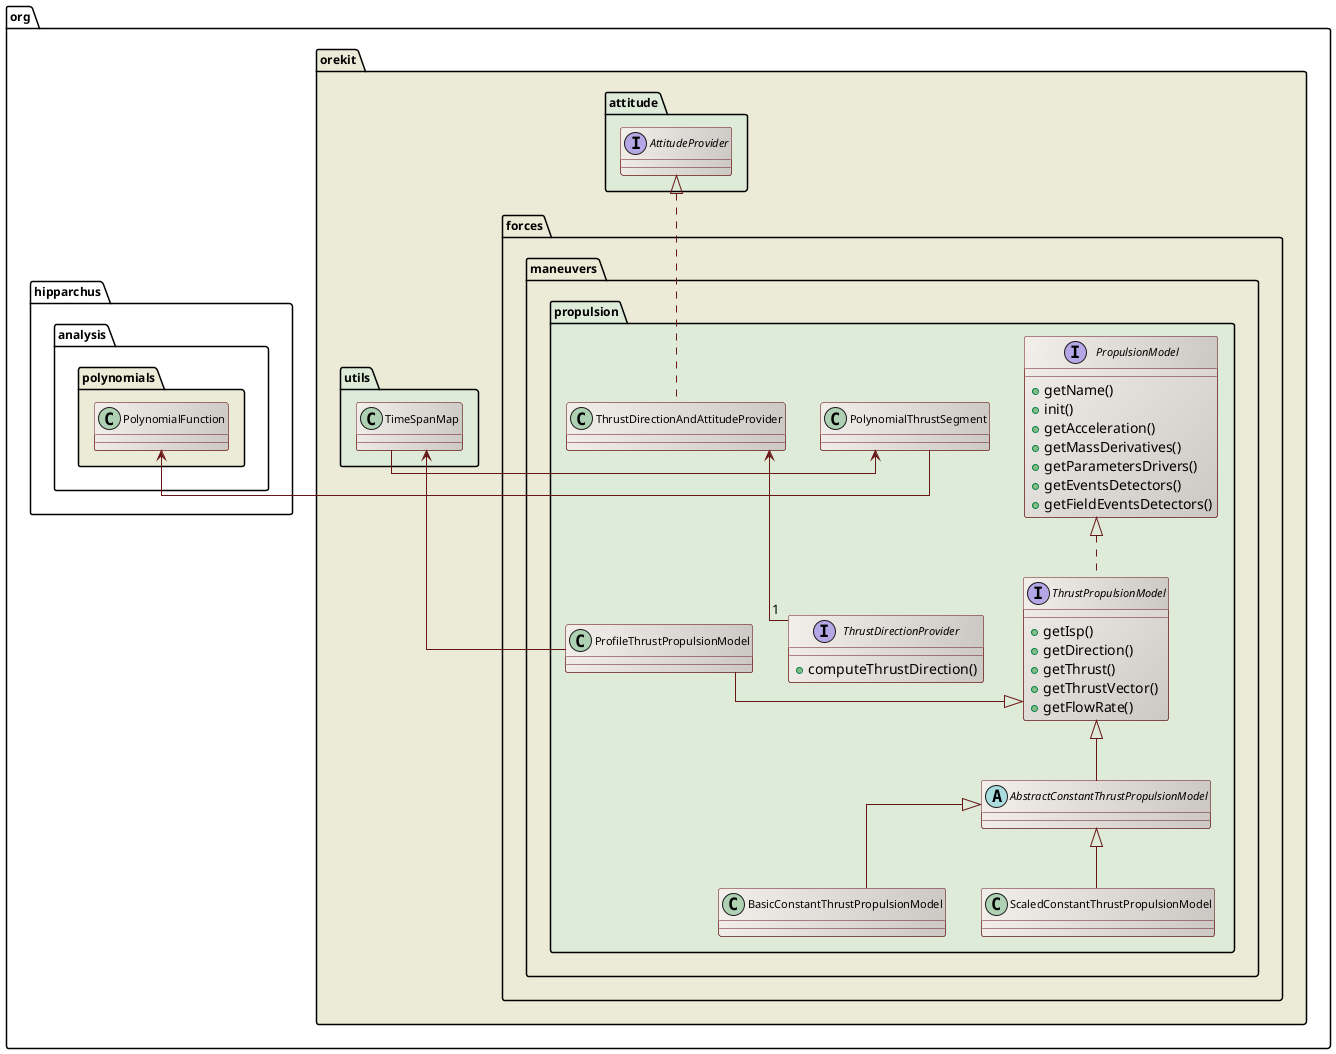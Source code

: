 ' Copyright 2002-2023 CS GROUP
' Licensed to CS GROUP (CS) under one or more
' contributor license agreements.  See the NOTICE file distributed with
' this work for additional information regarding copyright ownership.
' CS licenses this file to You under the Apache License, Version 2.0
' (the "License"); you may not use this file except in compliance with
' the License.  You may obtain a copy of the License at
'
'   http://www.apache.org/licenses/LICENSE-2.0
'
' Unless required by applicable law or agreed to in writing, software
' distributed under the License is distributed on an "AS IS" BASIS,
' WITHOUT WARRANTIES OR CONDITIONS OF ANY KIND, either express or implied.
' See the License for the specific language governing permissions and
' limitations under the License.
 
@startuml

  skinparam svek                  true
  skinparam ClassBackgroundColor  #F3EFEB/CCC9C5
  skinparam ClassArrowColor       #691616
  skinparam ClassBorderColor      #691616
  skinparam NoteBackgroundColor   #F3EFEB
  skinparam NoteBorderColor       #691616
  skinparam NoteFontColor         #691616
  skinparam ClassFontSize         11
  skinparam PackageFontSize       12
  skinparam linetype              ortho

  package org.orekit #ECEBD8 {

    package attitude #DDEBD8 {
      interface AttitudeProvider
    }

    package utils #DDEBD8 {
      class TimeSpanMap
    }

    package forces.maneuvers.propulsion #DDEBD8 {

      interface PropulsionModel {
        +getName()
        +init()
        +getAcceleration()
        +getMassDerivatives()
        +getParametersDrivers()
        +getEventsDetectors()
        +getFieldEventsDetectors()
      }

      interface ThrustPropulsionModel {
        +getIsp()
        +getDirection()
        +getThrust()
        +getThrustVector()
        +getFlowRate()
      }

      interface ThrustDirectionProvider {
        +computeThrustDirection()
      }

      abstract class AbstractConstantThrustPropulsionModel
      class BasicConstantThrustPropulsionModel
      class ScaledConstantThrustPropulsionModel
      class ProfileThrustPropulsionModel
      class PolynomialThrustSegment

      class ThrustDirectionAndAttitudeProvider

      PropulsionModel <|.. ThrustPropulsionModel
      ThrustPropulsionModel <|-- AbstractConstantThrustPropulsionModel
      ThrustPropulsionModel <|-right- ProfileThrustPropulsionModel
      AbstractConstantThrustPropulsionModel <|-- BasicConstantThrustPropulsionModel
      AbstractConstantThrustPropulsionModel <|-- ScaledConstantThrustPropulsionModel

      AttitudeProvider <|.. ThrustDirectionAndAttitudeProvider
      ThrustDirectionAndAttitudeProvider <-- "1" ThrustDirectionProvider

      TimeSpanMap <-- ProfileThrustPropulsionModel
      PolynomialThrustSegment <-- TimeSpanMap

    }

  }

  package org.hipparchus.analysis.polynomials #ECEBD8 {
    class PolynomialFunction
    PolynomialThrustSegment -right-> PolynomialFunction
  }

@enduml
